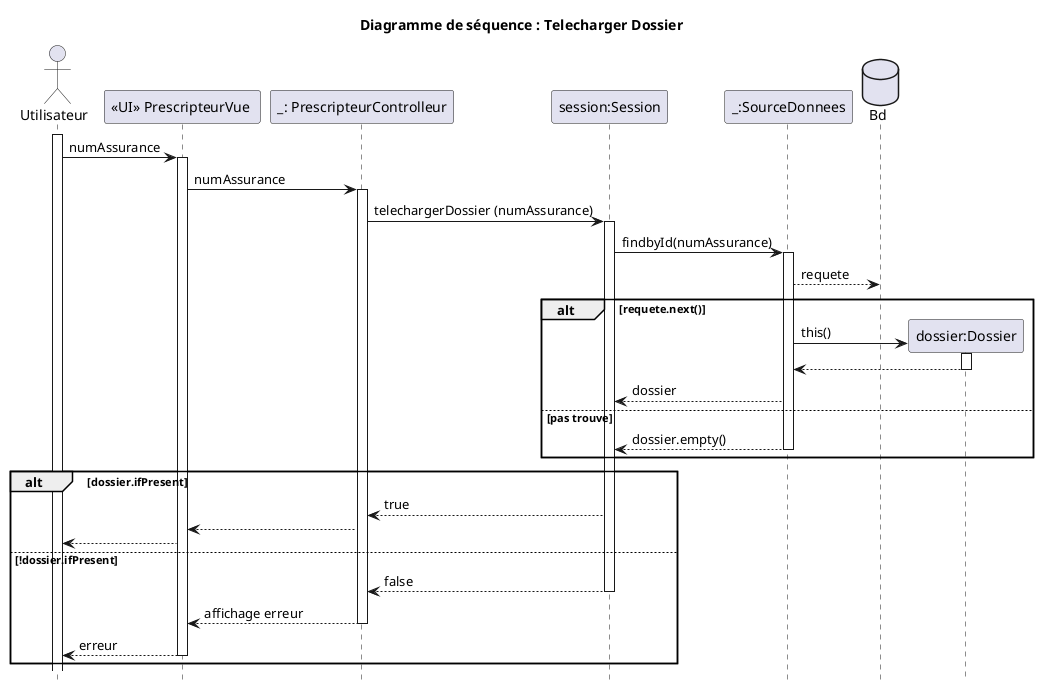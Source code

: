 @startuml

title Diagramme de séquence : Telecharger Dossier
hide footbox

actor "Utilisateur" as doc

participant "<<UI>> PrescripteurVue " as pv
participant "_: PrescripteurControlleur" as pc
participant "session:Session" as ses
participant "_:SourceDonnees" as sd
database "Bd" as bd

activate doc
doc -> pv : numAssurance
activate pv
pv -> pc : numAssurance
activate pc
pc -> ses : telechargerDossier (numAssurance)
activate ses
ses -> sd : findbyId(numAssurance)
activate sd
sd --> bd : requete
alt requete.next()
    create participant "dossier:Dossier" as d
    sd -> d : this()
    activate d
    d --> sd
    deactivate d
    sd --> ses : dossier
else pas trouve
    sd --> ses : dossier.empty()
    deactivate sd
end

alt dossier.ifPresent
    ses --> pc : true
    pc --> pv
    pv --> doc 
else !dossier.ifPresent
    ses --> pc : false
    deactivate ses
    pc --> pv : affichage erreur
    deactivate pc
    pv --> doc : erreur
    deactivate pv
end

@enduml